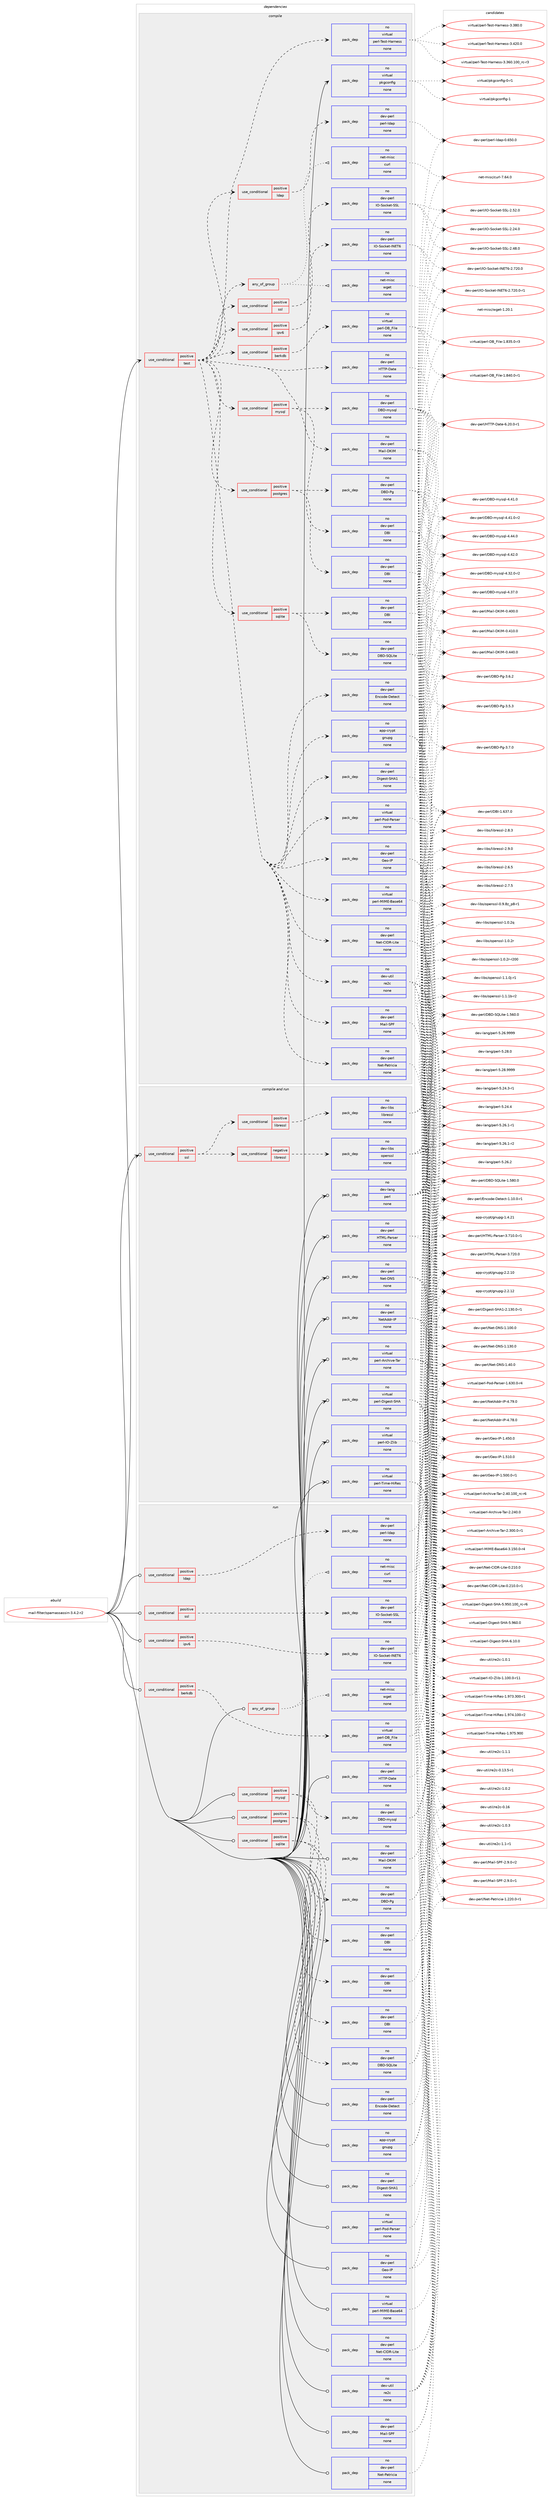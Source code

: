 digraph prolog {

# *************
# Graph options
# *************

newrank=true;
concentrate=true;
compound=true;
graph [rankdir=LR,fontname=Helvetica,fontsize=10,ranksep=1.5];#, ranksep=2.5, nodesep=0.2];
edge  [arrowhead=vee];
node  [fontname=Helvetica,fontsize=10];

# **********
# The ebuild
# **********

subgraph cluster_leftcol {
color=gray;
rank=same;
label=<<i>ebuild</i>>;
id [label="mail-filter/spamassassin-3.4.2-r2", color=red, width=4, href="../mail-filter/spamassassin-3.4.2-r2.svg"];
}

# ****************
# The dependencies
# ****************

subgraph cluster_midcol {
color=gray;
label=<<i>dependencies</i>>;
subgraph cluster_compile {
fillcolor="#eeeeee";
style=filled;
label=<<i>compile</i>>;
subgraph cond431093 {
dependency1596233 [label=<<TABLE BORDER="0" CELLBORDER="1" CELLSPACING="0" CELLPADDING="4"><TR><TD ROWSPAN="3" CELLPADDING="10">use_conditional</TD></TR><TR><TD>positive</TD></TR><TR><TD>test</TD></TR></TABLE>>, shape=none, color=red];
subgraph pack1140019 {
dependency1596234 [label=<<TABLE BORDER="0" CELLBORDER="1" CELLSPACING="0" CELLPADDING="4" WIDTH="220"><TR><TD ROWSPAN="6" CELLPADDING="30">pack_dep</TD></TR><TR><TD WIDTH="110">no</TD></TR><TR><TD>app-crypt</TD></TR><TR><TD>gnupg</TD></TR><TR><TD>none</TD></TR><TR><TD></TD></TR></TABLE>>, shape=none, color=blue];
}
dependency1596233:e -> dependency1596234:w [weight=20,style="dashed",arrowhead="vee"];
subgraph pack1140020 {
dependency1596235 [label=<<TABLE BORDER="0" CELLBORDER="1" CELLSPACING="0" CELLPADDING="4" WIDTH="220"><TR><TD ROWSPAN="6" CELLPADDING="30">pack_dep</TD></TR><TR><TD WIDTH="110">no</TD></TR><TR><TD>dev-perl</TD></TR><TR><TD>Digest-SHA1</TD></TR><TR><TD>none</TD></TR><TR><TD></TD></TR></TABLE>>, shape=none, color=blue];
}
dependency1596233:e -> dependency1596235:w [weight=20,style="dashed",arrowhead="vee"];
subgraph pack1140021 {
dependency1596236 [label=<<TABLE BORDER="0" CELLBORDER="1" CELLSPACING="0" CELLPADDING="4" WIDTH="220"><TR><TD ROWSPAN="6" CELLPADDING="30">pack_dep</TD></TR><TR><TD WIDTH="110">no</TD></TR><TR><TD>dev-perl</TD></TR><TR><TD>Encode-Detect</TD></TR><TR><TD>none</TD></TR><TR><TD></TD></TR></TABLE>>, shape=none, color=blue];
}
dependency1596233:e -> dependency1596236:w [weight=20,style="dashed",arrowhead="vee"];
subgraph pack1140022 {
dependency1596237 [label=<<TABLE BORDER="0" CELLBORDER="1" CELLSPACING="0" CELLPADDING="4" WIDTH="220"><TR><TD ROWSPAN="6" CELLPADDING="30">pack_dep</TD></TR><TR><TD WIDTH="110">no</TD></TR><TR><TD>dev-perl</TD></TR><TR><TD>Geo-IP</TD></TR><TR><TD>none</TD></TR><TR><TD></TD></TR></TABLE>>, shape=none, color=blue];
}
dependency1596233:e -> dependency1596237:w [weight=20,style="dashed",arrowhead="vee"];
subgraph pack1140023 {
dependency1596238 [label=<<TABLE BORDER="0" CELLBORDER="1" CELLSPACING="0" CELLPADDING="4" WIDTH="220"><TR><TD ROWSPAN="6" CELLPADDING="30">pack_dep</TD></TR><TR><TD WIDTH="110">no</TD></TR><TR><TD>dev-perl</TD></TR><TR><TD>HTTP-Date</TD></TR><TR><TD>none</TD></TR><TR><TD></TD></TR></TABLE>>, shape=none, color=blue];
}
dependency1596233:e -> dependency1596238:w [weight=20,style="dashed",arrowhead="vee"];
subgraph pack1140024 {
dependency1596239 [label=<<TABLE BORDER="0" CELLBORDER="1" CELLSPACING="0" CELLPADDING="4" WIDTH="220"><TR><TD ROWSPAN="6" CELLPADDING="30">pack_dep</TD></TR><TR><TD WIDTH="110">no</TD></TR><TR><TD>dev-perl</TD></TR><TR><TD>Mail-DKIM</TD></TR><TR><TD>none</TD></TR><TR><TD></TD></TR></TABLE>>, shape=none, color=blue];
}
dependency1596233:e -> dependency1596239:w [weight=20,style="dashed",arrowhead="vee"];
subgraph pack1140025 {
dependency1596240 [label=<<TABLE BORDER="0" CELLBORDER="1" CELLSPACING="0" CELLPADDING="4" WIDTH="220"><TR><TD ROWSPAN="6" CELLPADDING="30">pack_dep</TD></TR><TR><TD WIDTH="110">no</TD></TR><TR><TD>dev-perl</TD></TR><TR><TD>Mail-SPF</TD></TR><TR><TD>none</TD></TR><TR><TD></TD></TR></TABLE>>, shape=none, color=blue];
}
dependency1596233:e -> dependency1596240:w [weight=20,style="dashed",arrowhead="vee"];
subgraph pack1140026 {
dependency1596241 [label=<<TABLE BORDER="0" CELLBORDER="1" CELLSPACING="0" CELLPADDING="4" WIDTH="220"><TR><TD ROWSPAN="6" CELLPADDING="30">pack_dep</TD></TR><TR><TD WIDTH="110">no</TD></TR><TR><TD>dev-perl</TD></TR><TR><TD>Net-Patricia</TD></TR><TR><TD>none</TD></TR><TR><TD></TD></TR></TABLE>>, shape=none, color=blue];
}
dependency1596233:e -> dependency1596241:w [weight=20,style="dashed",arrowhead="vee"];
subgraph pack1140027 {
dependency1596242 [label=<<TABLE BORDER="0" CELLBORDER="1" CELLSPACING="0" CELLPADDING="4" WIDTH="220"><TR><TD ROWSPAN="6" CELLPADDING="30">pack_dep</TD></TR><TR><TD WIDTH="110">no</TD></TR><TR><TD>dev-perl</TD></TR><TR><TD>Net-CIDR-Lite</TD></TR><TR><TD>none</TD></TR><TR><TD></TD></TR></TABLE>>, shape=none, color=blue];
}
dependency1596233:e -> dependency1596242:w [weight=20,style="dashed",arrowhead="vee"];
subgraph pack1140028 {
dependency1596243 [label=<<TABLE BORDER="0" CELLBORDER="1" CELLSPACING="0" CELLPADDING="4" WIDTH="220"><TR><TD ROWSPAN="6" CELLPADDING="30">pack_dep</TD></TR><TR><TD WIDTH="110">no</TD></TR><TR><TD>dev-util</TD></TR><TR><TD>re2c</TD></TR><TR><TD>none</TD></TR><TR><TD></TD></TR></TABLE>>, shape=none, color=blue];
}
dependency1596233:e -> dependency1596243:w [weight=20,style="dashed",arrowhead="vee"];
subgraph any24477 {
dependency1596244 [label=<<TABLE BORDER="0" CELLBORDER="1" CELLSPACING="0" CELLPADDING="4"><TR><TD CELLPADDING="10">any_of_group</TD></TR></TABLE>>, shape=none, color=red];subgraph pack1140029 {
dependency1596245 [label=<<TABLE BORDER="0" CELLBORDER="1" CELLSPACING="0" CELLPADDING="4" WIDTH="220"><TR><TD ROWSPAN="6" CELLPADDING="30">pack_dep</TD></TR><TR><TD WIDTH="110">no</TD></TR><TR><TD>net-misc</TD></TR><TR><TD>wget</TD></TR><TR><TD>none</TD></TR><TR><TD></TD></TR></TABLE>>, shape=none, color=blue];
}
dependency1596244:e -> dependency1596245:w [weight=20,style="dotted",arrowhead="oinv"];
subgraph pack1140030 {
dependency1596246 [label=<<TABLE BORDER="0" CELLBORDER="1" CELLSPACING="0" CELLPADDING="4" WIDTH="220"><TR><TD ROWSPAN="6" CELLPADDING="30">pack_dep</TD></TR><TR><TD WIDTH="110">no</TD></TR><TR><TD>net-misc</TD></TR><TR><TD>curl</TD></TR><TR><TD>none</TD></TR><TR><TD></TD></TR></TABLE>>, shape=none, color=blue];
}
dependency1596244:e -> dependency1596246:w [weight=20,style="dotted",arrowhead="oinv"];
}
dependency1596233:e -> dependency1596244:w [weight=20,style="dashed",arrowhead="vee"];
subgraph pack1140031 {
dependency1596247 [label=<<TABLE BORDER="0" CELLBORDER="1" CELLSPACING="0" CELLPADDING="4" WIDTH="220"><TR><TD ROWSPAN="6" CELLPADDING="30">pack_dep</TD></TR><TR><TD WIDTH="110">no</TD></TR><TR><TD>virtual</TD></TR><TR><TD>perl-MIME-Base64</TD></TR><TR><TD>none</TD></TR><TR><TD></TD></TR></TABLE>>, shape=none, color=blue];
}
dependency1596233:e -> dependency1596247:w [weight=20,style="dashed",arrowhead="vee"];
subgraph pack1140032 {
dependency1596248 [label=<<TABLE BORDER="0" CELLBORDER="1" CELLSPACING="0" CELLPADDING="4" WIDTH="220"><TR><TD ROWSPAN="6" CELLPADDING="30">pack_dep</TD></TR><TR><TD WIDTH="110">no</TD></TR><TR><TD>virtual</TD></TR><TR><TD>perl-Pod-Parser</TD></TR><TR><TD>none</TD></TR><TR><TD></TD></TR></TABLE>>, shape=none, color=blue];
}
dependency1596233:e -> dependency1596248:w [weight=20,style="dashed",arrowhead="vee"];
subgraph cond431094 {
dependency1596249 [label=<<TABLE BORDER="0" CELLBORDER="1" CELLSPACING="0" CELLPADDING="4"><TR><TD ROWSPAN="3" CELLPADDING="10">use_conditional</TD></TR><TR><TD>positive</TD></TR><TR><TD>berkdb</TD></TR></TABLE>>, shape=none, color=red];
subgraph pack1140033 {
dependency1596250 [label=<<TABLE BORDER="0" CELLBORDER="1" CELLSPACING="0" CELLPADDING="4" WIDTH="220"><TR><TD ROWSPAN="6" CELLPADDING="30">pack_dep</TD></TR><TR><TD WIDTH="110">no</TD></TR><TR><TD>virtual</TD></TR><TR><TD>perl-DB_File</TD></TR><TR><TD>none</TD></TR><TR><TD></TD></TR></TABLE>>, shape=none, color=blue];
}
dependency1596249:e -> dependency1596250:w [weight=20,style="dashed",arrowhead="vee"];
}
dependency1596233:e -> dependency1596249:w [weight=20,style="dashed",arrowhead="vee"];
subgraph cond431095 {
dependency1596251 [label=<<TABLE BORDER="0" CELLBORDER="1" CELLSPACING="0" CELLPADDING="4"><TR><TD ROWSPAN="3" CELLPADDING="10">use_conditional</TD></TR><TR><TD>positive</TD></TR><TR><TD>ipv6</TD></TR></TABLE>>, shape=none, color=red];
subgraph pack1140034 {
dependency1596252 [label=<<TABLE BORDER="0" CELLBORDER="1" CELLSPACING="0" CELLPADDING="4" WIDTH="220"><TR><TD ROWSPAN="6" CELLPADDING="30">pack_dep</TD></TR><TR><TD WIDTH="110">no</TD></TR><TR><TD>dev-perl</TD></TR><TR><TD>IO-Socket-INET6</TD></TR><TR><TD>none</TD></TR><TR><TD></TD></TR></TABLE>>, shape=none, color=blue];
}
dependency1596251:e -> dependency1596252:w [weight=20,style="dashed",arrowhead="vee"];
}
dependency1596233:e -> dependency1596251:w [weight=20,style="dashed",arrowhead="vee"];
subgraph cond431096 {
dependency1596253 [label=<<TABLE BORDER="0" CELLBORDER="1" CELLSPACING="0" CELLPADDING="4"><TR><TD ROWSPAN="3" CELLPADDING="10">use_conditional</TD></TR><TR><TD>positive</TD></TR><TR><TD>ldap</TD></TR></TABLE>>, shape=none, color=red];
subgraph pack1140035 {
dependency1596254 [label=<<TABLE BORDER="0" CELLBORDER="1" CELLSPACING="0" CELLPADDING="4" WIDTH="220"><TR><TD ROWSPAN="6" CELLPADDING="30">pack_dep</TD></TR><TR><TD WIDTH="110">no</TD></TR><TR><TD>dev-perl</TD></TR><TR><TD>perl-ldap</TD></TR><TR><TD>none</TD></TR><TR><TD></TD></TR></TABLE>>, shape=none, color=blue];
}
dependency1596253:e -> dependency1596254:w [weight=20,style="dashed",arrowhead="vee"];
}
dependency1596233:e -> dependency1596253:w [weight=20,style="dashed",arrowhead="vee"];
subgraph cond431097 {
dependency1596255 [label=<<TABLE BORDER="0" CELLBORDER="1" CELLSPACING="0" CELLPADDING="4"><TR><TD ROWSPAN="3" CELLPADDING="10">use_conditional</TD></TR><TR><TD>positive</TD></TR><TR><TD>mysql</TD></TR></TABLE>>, shape=none, color=red];
subgraph pack1140036 {
dependency1596256 [label=<<TABLE BORDER="0" CELLBORDER="1" CELLSPACING="0" CELLPADDING="4" WIDTH="220"><TR><TD ROWSPAN="6" CELLPADDING="30">pack_dep</TD></TR><TR><TD WIDTH="110">no</TD></TR><TR><TD>dev-perl</TD></TR><TR><TD>DBI</TD></TR><TR><TD>none</TD></TR><TR><TD></TD></TR></TABLE>>, shape=none, color=blue];
}
dependency1596255:e -> dependency1596256:w [weight=20,style="dashed",arrowhead="vee"];
subgraph pack1140037 {
dependency1596257 [label=<<TABLE BORDER="0" CELLBORDER="1" CELLSPACING="0" CELLPADDING="4" WIDTH="220"><TR><TD ROWSPAN="6" CELLPADDING="30">pack_dep</TD></TR><TR><TD WIDTH="110">no</TD></TR><TR><TD>dev-perl</TD></TR><TR><TD>DBD-mysql</TD></TR><TR><TD>none</TD></TR><TR><TD></TD></TR></TABLE>>, shape=none, color=blue];
}
dependency1596255:e -> dependency1596257:w [weight=20,style="dashed",arrowhead="vee"];
}
dependency1596233:e -> dependency1596255:w [weight=20,style="dashed",arrowhead="vee"];
subgraph cond431098 {
dependency1596258 [label=<<TABLE BORDER="0" CELLBORDER="1" CELLSPACING="0" CELLPADDING="4"><TR><TD ROWSPAN="3" CELLPADDING="10">use_conditional</TD></TR><TR><TD>positive</TD></TR><TR><TD>postgres</TD></TR></TABLE>>, shape=none, color=red];
subgraph pack1140038 {
dependency1596259 [label=<<TABLE BORDER="0" CELLBORDER="1" CELLSPACING="0" CELLPADDING="4" WIDTH="220"><TR><TD ROWSPAN="6" CELLPADDING="30">pack_dep</TD></TR><TR><TD WIDTH="110">no</TD></TR><TR><TD>dev-perl</TD></TR><TR><TD>DBI</TD></TR><TR><TD>none</TD></TR><TR><TD></TD></TR></TABLE>>, shape=none, color=blue];
}
dependency1596258:e -> dependency1596259:w [weight=20,style="dashed",arrowhead="vee"];
subgraph pack1140039 {
dependency1596260 [label=<<TABLE BORDER="0" CELLBORDER="1" CELLSPACING="0" CELLPADDING="4" WIDTH="220"><TR><TD ROWSPAN="6" CELLPADDING="30">pack_dep</TD></TR><TR><TD WIDTH="110">no</TD></TR><TR><TD>dev-perl</TD></TR><TR><TD>DBD-Pg</TD></TR><TR><TD>none</TD></TR><TR><TD></TD></TR></TABLE>>, shape=none, color=blue];
}
dependency1596258:e -> dependency1596260:w [weight=20,style="dashed",arrowhead="vee"];
}
dependency1596233:e -> dependency1596258:w [weight=20,style="dashed",arrowhead="vee"];
subgraph cond431099 {
dependency1596261 [label=<<TABLE BORDER="0" CELLBORDER="1" CELLSPACING="0" CELLPADDING="4"><TR><TD ROWSPAN="3" CELLPADDING="10">use_conditional</TD></TR><TR><TD>positive</TD></TR><TR><TD>sqlite</TD></TR></TABLE>>, shape=none, color=red];
subgraph pack1140040 {
dependency1596262 [label=<<TABLE BORDER="0" CELLBORDER="1" CELLSPACING="0" CELLPADDING="4" WIDTH="220"><TR><TD ROWSPAN="6" CELLPADDING="30">pack_dep</TD></TR><TR><TD WIDTH="110">no</TD></TR><TR><TD>dev-perl</TD></TR><TR><TD>DBI</TD></TR><TR><TD>none</TD></TR><TR><TD></TD></TR></TABLE>>, shape=none, color=blue];
}
dependency1596261:e -> dependency1596262:w [weight=20,style="dashed",arrowhead="vee"];
subgraph pack1140041 {
dependency1596263 [label=<<TABLE BORDER="0" CELLBORDER="1" CELLSPACING="0" CELLPADDING="4" WIDTH="220"><TR><TD ROWSPAN="6" CELLPADDING="30">pack_dep</TD></TR><TR><TD WIDTH="110">no</TD></TR><TR><TD>dev-perl</TD></TR><TR><TD>DBD-SQLite</TD></TR><TR><TD>none</TD></TR><TR><TD></TD></TR></TABLE>>, shape=none, color=blue];
}
dependency1596261:e -> dependency1596263:w [weight=20,style="dashed",arrowhead="vee"];
}
dependency1596233:e -> dependency1596261:w [weight=20,style="dashed",arrowhead="vee"];
subgraph cond431100 {
dependency1596264 [label=<<TABLE BORDER="0" CELLBORDER="1" CELLSPACING="0" CELLPADDING="4"><TR><TD ROWSPAN="3" CELLPADDING="10">use_conditional</TD></TR><TR><TD>positive</TD></TR><TR><TD>ssl</TD></TR></TABLE>>, shape=none, color=red];
subgraph pack1140042 {
dependency1596265 [label=<<TABLE BORDER="0" CELLBORDER="1" CELLSPACING="0" CELLPADDING="4" WIDTH="220"><TR><TD ROWSPAN="6" CELLPADDING="30">pack_dep</TD></TR><TR><TD WIDTH="110">no</TD></TR><TR><TD>dev-perl</TD></TR><TR><TD>IO-Socket-SSL</TD></TR><TR><TD>none</TD></TR><TR><TD></TD></TR></TABLE>>, shape=none, color=blue];
}
dependency1596264:e -> dependency1596265:w [weight=20,style="dashed",arrowhead="vee"];
}
dependency1596233:e -> dependency1596264:w [weight=20,style="dashed",arrowhead="vee"];
subgraph pack1140043 {
dependency1596266 [label=<<TABLE BORDER="0" CELLBORDER="1" CELLSPACING="0" CELLPADDING="4" WIDTH="220"><TR><TD ROWSPAN="6" CELLPADDING="30">pack_dep</TD></TR><TR><TD WIDTH="110">no</TD></TR><TR><TD>virtual</TD></TR><TR><TD>perl-Test-Harness</TD></TR><TR><TD>none</TD></TR><TR><TD></TD></TR></TABLE>>, shape=none, color=blue];
}
dependency1596233:e -> dependency1596266:w [weight=20,style="dashed",arrowhead="vee"];
}
id:e -> dependency1596233:w [weight=20,style="solid",arrowhead="vee"];
subgraph pack1140044 {
dependency1596267 [label=<<TABLE BORDER="0" CELLBORDER="1" CELLSPACING="0" CELLPADDING="4" WIDTH="220"><TR><TD ROWSPAN="6" CELLPADDING="30">pack_dep</TD></TR><TR><TD WIDTH="110">no</TD></TR><TR><TD>virtual</TD></TR><TR><TD>pkgconfig</TD></TR><TR><TD>none</TD></TR><TR><TD></TD></TR></TABLE>>, shape=none, color=blue];
}
id:e -> dependency1596267:w [weight=20,style="solid",arrowhead="vee"];
}
subgraph cluster_compileandrun {
fillcolor="#eeeeee";
style=filled;
label=<<i>compile and run</i>>;
subgraph cond431101 {
dependency1596268 [label=<<TABLE BORDER="0" CELLBORDER="1" CELLSPACING="0" CELLPADDING="4"><TR><TD ROWSPAN="3" CELLPADDING="10">use_conditional</TD></TR><TR><TD>positive</TD></TR><TR><TD>ssl</TD></TR></TABLE>>, shape=none, color=red];
subgraph cond431102 {
dependency1596269 [label=<<TABLE BORDER="0" CELLBORDER="1" CELLSPACING="0" CELLPADDING="4"><TR><TD ROWSPAN="3" CELLPADDING="10">use_conditional</TD></TR><TR><TD>negative</TD></TR><TR><TD>libressl</TD></TR></TABLE>>, shape=none, color=red];
subgraph pack1140045 {
dependency1596270 [label=<<TABLE BORDER="0" CELLBORDER="1" CELLSPACING="0" CELLPADDING="4" WIDTH="220"><TR><TD ROWSPAN="6" CELLPADDING="30">pack_dep</TD></TR><TR><TD WIDTH="110">no</TD></TR><TR><TD>dev-libs</TD></TR><TR><TD>openssl</TD></TR><TR><TD>none</TD></TR><TR><TD></TD></TR></TABLE>>, shape=none, color=blue];
}
dependency1596269:e -> dependency1596270:w [weight=20,style="dashed",arrowhead="vee"];
}
dependency1596268:e -> dependency1596269:w [weight=20,style="dashed",arrowhead="vee"];
subgraph cond431103 {
dependency1596271 [label=<<TABLE BORDER="0" CELLBORDER="1" CELLSPACING="0" CELLPADDING="4"><TR><TD ROWSPAN="3" CELLPADDING="10">use_conditional</TD></TR><TR><TD>positive</TD></TR><TR><TD>libressl</TD></TR></TABLE>>, shape=none, color=red];
subgraph pack1140046 {
dependency1596272 [label=<<TABLE BORDER="0" CELLBORDER="1" CELLSPACING="0" CELLPADDING="4" WIDTH="220"><TR><TD ROWSPAN="6" CELLPADDING="30">pack_dep</TD></TR><TR><TD WIDTH="110">no</TD></TR><TR><TD>dev-libs</TD></TR><TR><TD>libressl</TD></TR><TR><TD>none</TD></TR><TR><TD></TD></TR></TABLE>>, shape=none, color=blue];
}
dependency1596271:e -> dependency1596272:w [weight=20,style="dashed",arrowhead="vee"];
}
dependency1596268:e -> dependency1596271:w [weight=20,style="dashed",arrowhead="vee"];
}
id:e -> dependency1596268:w [weight=20,style="solid",arrowhead="odotvee"];
subgraph pack1140047 {
dependency1596273 [label=<<TABLE BORDER="0" CELLBORDER="1" CELLSPACING="0" CELLPADDING="4" WIDTH="220"><TR><TD ROWSPAN="6" CELLPADDING="30">pack_dep</TD></TR><TR><TD WIDTH="110">no</TD></TR><TR><TD>dev-lang</TD></TR><TR><TD>perl</TD></TR><TR><TD>none</TD></TR><TR><TD></TD></TR></TABLE>>, shape=none, color=blue];
}
id:e -> dependency1596273:w [weight=20,style="solid",arrowhead="odotvee"];
subgraph pack1140048 {
dependency1596274 [label=<<TABLE BORDER="0" CELLBORDER="1" CELLSPACING="0" CELLPADDING="4" WIDTH="220"><TR><TD ROWSPAN="6" CELLPADDING="30">pack_dep</TD></TR><TR><TD WIDTH="110">no</TD></TR><TR><TD>dev-perl</TD></TR><TR><TD>HTML-Parser</TD></TR><TR><TD>none</TD></TR><TR><TD></TD></TR></TABLE>>, shape=none, color=blue];
}
id:e -> dependency1596274:w [weight=20,style="solid",arrowhead="odotvee"];
subgraph pack1140049 {
dependency1596275 [label=<<TABLE BORDER="0" CELLBORDER="1" CELLSPACING="0" CELLPADDING="4" WIDTH="220"><TR><TD ROWSPAN="6" CELLPADDING="30">pack_dep</TD></TR><TR><TD WIDTH="110">no</TD></TR><TR><TD>dev-perl</TD></TR><TR><TD>Net-DNS</TD></TR><TR><TD>none</TD></TR><TR><TD></TD></TR></TABLE>>, shape=none, color=blue];
}
id:e -> dependency1596275:w [weight=20,style="solid",arrowhead="odotvee"];
subgraph pack1140050 {
dependency1596276 [label=<<TABLE BORDER="0" CELLBORDER="1" CELLSPACING="0" CELLPADDING="4" WIDTH="220"><TR><TD ROWSPAN="6" CELLPADDING="30">pack_dep</TD></TR><TR><TD WIDTH="110">no</TD></TR><TR><TD>dev-perl</TD></TR><TR><TD>NetAddr-IP</TD></TR><TR><TD>none</TD></TR><TR><TD></TD></TR></TABLE>>, shape=none, color=blue];
}
id:e -> dependency1596276:w [weight=20,style="solid",arrowhead="odotvee"];
subgraph pack1140051 {
dependency1596277 [label=<<TABLE BORDER="0" CELLBORDER="1" CELLSPACING="0" CELLPADDING="4" WIDTH="220"><TR><TD ROWSPAN="6" CELLPADDING="30">pack_dep</TD></TR><TR><TD WIDTH="110">no</TD></TR><TR><TD>virtual</TD></TR><TR><TD>perl-Archive-Tar</TD></TR><TR><TD>none</TD></TR><TR><TD></TD></TR></TABLE>>, shape=none, color=blue];
}
id:e -> dependency1596277:w [weight=20,style="solid",arrowhead="odotvee"];
subgraph pack1140052 {
dependency1596278 [label=<<TABLE BORDER="0" CELLBORDER="1" CELLSPACING="0" CELLPADDING="4" WIDTH="220"><TR><TD ROWSPAN="6" CELLPADDING="30">pack_dep</TD></TR><TR><TD WIDTH="110">no</TD></TR><TR><TD>virtual</TD></TR><TR><TD>perl-Digest-SHA</TD></TR><TR><TD>none</TD></TR><TR><TD></TD></TR></TABLE>>, shape=none, color=blue];
}
id:e -> dependency1596278:w [weight=20,style="solid",arrowhead="odotvee"];
subgraph pack1140053 {
dependency1596279 [label=<<TABLE BORDER="0" CELLBORDER="1" CELLSPACING="0" CELLPADDING="4" WIDTH="220"><TR><TD ROWSPAN="6" CELLPADDING="30">pack_dep</TD></TR><TR><TD WIDTH="110">no</TD></TR><TR><TD>virtual</TD></TR><TR><TD>perl-IO-Zlib</TD></TR><TR><TD>none</TD></TR><TR><TD></TD></TR></TABLE>>, shape=none, color=blue];
}
id:e -> dependency1596279:w [weight=20,style="solid",arrowhead="odotvee"];
subgraph pack1140054 {
dependency1596280 [label=<<TABLE BORDER="0" CELLBORDER="1" CELLSPACING="0" CELLPADDING="4" WIDTH="220"><TR><TD ROWSPAN="6" CELLPADDING="30">pack_dep</TD></TR><TR><TD WIDTH="110">no</TD></TR><TR><TD>virtual</TD></TR><TR><TD>perl-Time-HiRes</TD></TR><TR><TD>none</TD></TR><TR><TD></TD></TR></TABLE>>, shape=none, color=blue];
}
id:e -> dependency1596280:w [weight=20,style="solid",arrowhead="odotvee"];
}
subgraph cluster_run {
fillcolor="#eeeeee";
style=filled;
label=<<i>run</i>>;
subgraph any24478 {
dependency1596281 [label=<<TABLE BORDER="0" CELLBORDER="1" CELLSPACING="0" CELLPADDING="4"><TR><TD CELLPADDING="10">any_of_group</TD></TR></TABLE>>, shape=none, color=red];subgraph pack1140055 {
dependency1596282 [label=<<TABLE BORDER="0" CELLBORDER="1" CELLSPACING="0" CELLPADDING="4" WIDTH="220"><TR><TD ROWSPAN="6" CELLPADDING="30">pack_dep</TD></TR><TR><TD WIDTH="110">no</TD></TR><TR><TD>net-misc</TD></TR><TR><TD>wget</TD></TR><TR><TD>none</TD></TR><TR><TD></TD></TR></TABLE>>, shape=none, color=blue];
}
dependency1596281:e -> dependency1596282:w [weight=20,style="dotted",arrowhead="oinv"];
subgraph pack1140056 {
dependency1596283 [label=<<TABLE BORDER="0" CELLBORDER="1" CELLSPACING="0" CELLPADDING="4" WIDTH="220"><TR><TD ROWSPAN="6" CELLPADDING="30">pack_dep</TD></TR><TR><TD WIDTH="110">no</TD></TR><TR><TD>net-misc</TD></TR><TR><TD>curl</TD></TR><TR><TD>none</TD></TR><TR><TD></TD></TR></TABLE>>, shape=none, color=blue];
}
dependency1596281:e -> dependency1596283:w [weight=20,style="dotted",arrowhead="oinv"];
}
id:e -> dependency1596281:w [weight=20,style="solid",arrowhead="odot"];
subgraph cond431104 {
dependency1596284 [label=<<TABLE BORDER="0" CELLBORDER="1" CELLSPACING="0" CELLPADDING="4"><TR><TD ROWSPAN="3" CELLPADDING="10">use_conditional</TD></TR><TR><TD>positive</TD></TR><TR><TD>berkdb</TD></TR></TABLE>>, shape=none, color=red];
subgraph pack1140057 {
dependency1596285 [label=<<TABLE BORDER="0" CELLBORDER="1" CELLSPACING="0" CELLPADDING="4" WIDTH="220"><TR><TD ROWSPAN="6" CELLPADDING="30">pack_dep</TD></TR><TR><TD WIDTH="110">no</TD></TR><TR><TD>virtual</TD></TR><TR><TD>perl-DB_File</TD></TR><TR><TD>none</TD></TR><TR><TD></TD></TR></TABLE>>, shape=none, color=blue];
}
dependency1596284:e -> dependency1596285:w [weight=20,style="dashed",arrowhead="vee"];
}
id:e -> dependency1596284:w [weight=20,style="solid",arrowhead="odot"];
subgraph cond431105 {
dependency1596286 [label=<<TABLE BORDER="0" CELLBORDER="1" CELLSPACING="0" CELLPADDING="4"><TR><TD ROWSPAN="3" CELLPADDING="10">use_conditional</TD></TR><TR><TD>positive</TD></TR><TR><TD>ipv6</TD></TR></TABLE>>, shape=none, color=red];
subgraph pack1140058 {
dependency1596287 [label=<<TABLE BORDER="0" CELLBORDER="1" CELLSPACING="0" CELLPADDING="4" WIDTH="220"><TR><TD ROWSPAN="6" CELLPADDING="30">pack_dep</TD></TR><TR><TD WIDTH="110">no</TD></TR><TR><TD>dev-perl</TD></TR><TR><TD>IO-Socket-INET6</TD></TR><TR><TD>none</TD></TR><TR><TD></TD></TR></TABLE>>, shape=none, color=blue];
}
dependency1596286:e -> dependency1596287:w [weight=20,style="dashed",arrowhead="vee"];
}
id:e -> dependency1596286:w [weight=20,style="solid",arrowhead="odot"];
subgraph cond431106 {
dependency1596288 [label=<<TABLE BORDER="0" CELLBORDER="1" CELLSPACING="0" CELLPADDING="4"><TR><TD ROWSPAN="3" CELLPADDING="10">use_conditional</TD></TR><TR><TD>positive</TD></TR><TR><TD>ldap</TD></TR></TABLE>>, shape=none, color=red];
subgraph pack1140059 {
dependency1596289 [label=<<TABLE BORDER="0" CELLBORDER="1" CELLSPACING="0" CELLPADDING="4" WIDTH="220"><TR><TD ROWSPAN="6" CELLPADDING="30">pack_dep</TD></TR><TR><TD WIDTH="110">no</TD></TR><TR><TD>dev-perl</TD></TR><TR><TD>perl-ldap</TD></TR><TR><TD>none</TD></TR><TR><TD></TD></TR></TABLE>>, shape=none, color=blue];
}
dependency1596288:e -> dependency1596289:w [weight=20,style="dashed",arrowhead="vee"];
}
id:e -> dependency1596288:w [weight=20,style="solid",arrowhead="odot"];
subgraph cond431107 {
dependency1596290 [label=<<TABLE BORDER="0" CELLBORDER="1" CELLSPACING="0" CELLPADDING="4"><TR><TD ROWSPAN="3" CELLPADDING="10">use_conditional</TD></TR><TR><TD>positive</TD></TR><TR><TD>mysql</TD></TR></TABLE>>, shape=none, color=red];
subgraph pack1140060 {
dependency1596291 [label=<<TABLE BORDER="0" CELLBORDER="1" CELLSPACING="0" CELLPADDING="4" WIDTH="220"><TR><TD ROWSPAN="6" CELLPADDING="30">pack_dep</TD></TR><TR><TD WIDTH="110">no</TD></TR><TR><TD>dev-perl</TD></TR><TR><TD>DBI</TD></TR><TR><TD>none</TD></TR><TR><TD></TD></TR></TABLE>>, shape=none, color=blue];
}
dependency1596290:e -> dependency1596291:w [weight=20,style="dashed",arrowhead="vee"];
subgraph pack1140061 {
dependency1596292 [label=<<TABLE BORDER="0" CELLBORDER="1" CELLSPACING="0" CELLPADDING="4" WIDTH="220"><TR><TD ROWSPAN="6" CELLPADDING="30">pack_dep</TD></TR><TR><TD WIDTH="110">no</TD></TR><TR><TD>dev-perl</TD></TR><TR><TD>DBD-mysql</TD></TR><TR><TD>none</TD></TR><TR><TD></TD></TR></TABLE>>, shape=none, color=blue];
}
dependency1596290:e -> dependency1596292:w [weight=20,style="dashed",arrowhead="vee"];
}
id:e -> dependency1596290:w [weight=20,style="solid",arrowhead="odot"];
subgraph cond431108 {
dependency1596293 [label=<<TABLE BORDER="0" CELLBORDER="1" CELLSPACING="0" CELLPADDING="4"><TR><TD ROWSPAN="3" CELLPADDING="10">use_conditional</TD></TR><TR><TD>positive</TD></TR><TR><TD>postgres</TD></TR></TABLE>>, shape=none, color=red];
subgraph pack1140062 {
dependency1596294 [label=<<TABLE BORDER="0" CELLBORDER="1" CELLSPACING="0" CELLPADDING="4" WIDTH="220"><TR><TD ROWSPAN="6" CELLPADDING="30">pack_dep</TD></TR><TR><TD WIDTH="110">no</TD></TR><TR><TD>dev-perl</TD></TR><TR><TD>DBI</TD></TR><TR><TD>none</TD></TR><TR><TD></TD></TR></TABLE>>, shape=none, color=blue];
}
dependency1596293:e -> dependency1596294:w [weight=20,style="dashed",arrowhead="vee"];
subgraph pack1140063 {
dependency1596295 [label=<<TABLE BORDER="0" CELLBORDER="1" CELLSPACING="0" CELLPADDING="4" WIDTH="220"><TR><TD ROWSPAN="6" CELLPADDING="30">pack_dep</TD></TR><TR><TD WIDTH="110">no</TD></TR><TR><TD>dev-perl</TD></TR><TR><TD>DBD-Pg</TD></TR><TR><TD>none</TD></TR><TR><TD></TD></TR></TABLE>>, shape=none, color=blue];
}
dependency1596293:e -> dependency1596295:w [weight=20,style="dashed",arrowhead="vee"];
}
id:e -> dependency1596293:w [weight=20,style="solid",arrowhead="odot"];
subgraph cond431109 {
dependency1596296 [label=<<TABLE BORDER="0" CELLBORDER="1" CELLSPACING="0" CELLPADDING="4"><TR><TD ROWSPAN="3" CELLPADDING="10">use_conditional</TD></TR><TR><TD>positive</TD></TR><TR><TD>sqlite</TD></TR></TABLE>>, shape=none, color=red];
subgraph pack1140064 {
dependency1596297 [label=<<TABLE BORDER="0" CELLBORDER="1" CELLSPACING="0" CELLPADDING="4" WIDTH="220"><TR><TD ROWSPAN="6" CELLPADDING="30">pack_dep</TD></TR><TR><TD WIDTH="110">no</TD></TR><TR><TD>dev-perl</TD></TR><TR><TD>DBI</TD></TR><TR><TD>none</TD></TR><TR><TD></TD></TR></TABLE>>, shape=none, color=blue];
}
dependency1596296:e -> dependency1596297:w [weight=20,style="dashed",arrowhead="vee"];
subgraph pack1140065 {
dependency1596298 [label=<<TABLE BORDER="0" CELLBORDER="1" CELLSPACING="0" CELLPADDING="4" WIDTH="220"><TR><TD ROWSPAN="6" CELLPADDING="30">pack_dep</TD></TR><TR><TD WIDTH="110">no</TD></TR><TR><TD>dev-perl</TD></TR><TR><TD>DBD-SQLite</TD></TR><TR><TD>none</TD></TR><TR><TD></TD></TR></TABLE>>, shape=none, color=blue];
}
dependency1596296:e -> dependency1596298:w [weight=20,style="dashed",arrowhead="vee"];
}
id:e -> dependency1596296:w [weight=20,style="solid",arrowhead="odot"];
subgraph cond431110 {
dependency1596299 [label=<<TABLE BORDER="0" CELLBORDER="1" CELLSPACING="0" CELLPADDING="4"><TR><TD ROWSPAN="3" CELLPADDING="10">use_conditional</TD></TR><TR><TD>positive</TD></TR><TR><TD>ssl</TD></TR></TABLE>>, shape=none, color=red];
subgraph pack1140066 {
dependency1596300 [label=<<TABLE BORDER="0" CELLBORDER="1" CELLSPACING="0" CELLPADDING="4" WIDTH="220"><TR><TD ROWSPAN="6" CELLPADDING="30">pack_dep</TD></TR><TR><TD WIDTH="110">no</TD></TR><TR><TD>dev-perl</TD></TR><TR><TD>IO-Socket-SSL</TD></TR><TR><TD>none</TD></TR><TR><TD></TD></TR></TABLE>>, shape=none, color=blue];
}
dependency1596299:e -> dependency1596300:w [weight=20,style="dashed",arrowhead="vee"];
}
id:e -> dependency1596299:w [weight=20,style="solid",arrowhead="odot"];
subgraph pack1140067 {
dependency1596301 [label=<<TABLE BORDER="0" CELLBORDER="1" CELLSPACING="0" CELLPADDING="4" WIDTH="220"><TR><TD ROWSPAN="6" CELLPADDING="30">pack_dep</TD></TR><TR><TD WIDTH="110">no</TD></TR><TR><TD>app-crypt</TD></TR><TR><TD>gnupg</TD></TR><TR><TD>none</TD></TR><TR><TD></TD></TR></TABLE>>, shape=none, color=blue];
}
id:e -> dependency1596301:w [weight=20,style="solid",arrowhead="odot"];
subgraph pack1140068 {
dependency1596302 [label=<<TABLE BORDER="0" CELLBORDER="1" CELLSPACING="0" CELLPADDING="4" WIDTH="220"><TR><TD ROWSPAN="6" CELLPADDING="30">pack_dep</TD></TR><TR><TD WIDTH="110">no</TD></TR><TR><TD>dev-perl</TD></TR><TR><TD>Digest-SHA1</TD></TR><TR><TD>none</TD></TR><TR><TD></TD></TR></TABLE>>, shape=none, color=blue];
}
id:e -> dependency1596302:w [weight=20,style="solid",arrowhead="odot"];
subgraph pack1140069 {
dependency1596303 [label=<<TABLE BORDER="0" CELLBORDER="1" CELLSPACING="0" CELLPADDING="4" WIDTH="220"><TR><TD ROWSPAN="6" CELLPADDING="30">pack_dep</TD></TR><TR><TD WIDTH="110">no</TD></TR><TR><TD>dev-perl</TD></TR><TR><TD>Encode-Detect</TD></TR><TR><TD>none</TD></TR><TR><TD></TD></TR></TABLE>>, shape=none, color=blue];
}
id:e -> dependency1596303:w [weight=20,style="solid",arrowhead="odot"];
subgraph pack1140070 {
dependency1596304 [label=<<TABLE BORDER="0" CELLBORDER="1" CELLSPACING="0" CELLPADDING="4" WIDTH="220"><TR><TD ROWSPAN="6" CELLPADDING="30">pack_dep</TD></TR><TR><TD WIDTH="110">no</TD></TR><TR><TD>dev-perl</TD></TR><TR><TD>Geo-IP</TD></TR><TR><TD>none</TD></TR><TR><TD></TD></TR></TABLE>>, shape=none, color=blue];
}
id:e -> dependency1596304:w [weight=20,style="solid",arrowhead="odot"];
subgraph pack1140071 {
dependency1596305 [label=<<TABLE BORDER="0" CELLBORDER="1" CELLSPACING="0" CELLPADDING="4" WIDTH="220"><TR><TD ROWSPAN="6" CELLPADDING="30">pack_dep</TD></TR><TR><TD WIDTH="110">no</TD></TR><TR><TD>dev-perl</TD></TR><TR><TD>HTTP-Date</TD></TR><TR><TD>none</TD></TR><TR><TD></TD></TR></TABLE>>, shape=none, color=blue];
}
id:e -> dependency1596305:w [weight=20,style="solid",arrowhead="odot"];
subgraph pack1140072 {
dependency1596306 [label=<<TABLE BORDER="0" CELLBORDER="1" CELLSPACING="0" CELLPADDING="4" WIDTH="220"><TR><TD ROWSPAN="6" CELLPADDING="30">pack_dep</TD></TR><TR><TD WIDTH="110">no</TD></TR><TR><TD>dev-perl</TD></TR><TR><TD>Mail-DKIM</TD></TR><TR><TD>none</TD></TR><TR><TD></TD></TR></TABLE>>, shape=none, color=blue];
}
id:e -> dependency1596306:w [weight=20,style="solid",arrowhead="odot"];
subgraph pack1140073 {
dependency1596307 [label=<<TABLE BORDER="0" CELLBORDER="1" CELLSPACING="0" CELLPADDING="4" WIDTH="220"><TR><TD ROWSPAN="6" CELLPADDING="30">pack_dep</TD></TR><TR><TD WIDTH="110">no</TD></TR><TR><TD>dev-perl</TD></TR><TR><TD>Mail-SPF</TD></TR><TR><TD>none</TD></TR><TR><TD></TD></TR></TABLE>>, shape=none, color=blue];
}
id:e -> dependency1596307:w [weight=20,style="solid",arrowhead="odot"];
subgraph pack1140074 {
dependency1596308 [label=<<TABLE BORDER="0" CELLBORDER="1" CELLSPACING="0" CELLPADDING="4" WIDTH="220"><TR><TD ROWSPAN="6" CELLPADDING="30">pack_dep</TD></TR><TR><TD WIDTH="110">no</TD></TR><TR><TD>dev-perl</TD></TR><TR><TD>Net-CIDR-Lite</TD></TR><TR><TD>none</TD></TR><TR><TD></TD></TR></TABLE>>, shape=none, color=blue];
}
id:e -> dependency1596308:w [weight=20,style="solid",arrowhead="odot"];
subgraph pack1140075 {
dependency1596309 [label=<<TABLE BORDER="0" CELLBORDER="1" CELLSPACING="0" CELLPADDING="4" WIDTH="220"><TR><TD ROWSPAN="6" CELLPADDING="30">pack_dep</TD></TR><TR><TD WIDTH="110">no</TD></TR><TR><TD>dev-perl</TD></TR><TR><TD>Net-Patricia</TD></TR><TR><TD>none</TD></TR><TR><TD></TD></TR></TABLE>>, shape=none, color=blue];
}
id:e -> dependency1596309:w [weight=20,style="solid",arrowhead="odot"];
subgraph pack1140076 {
dependency1596310 [label=<<TABLE BORDER="0" CELLBORDER="1" CELLSPACING="0" CELLPADDING="4" WIDTH="220"><TR><TD ROWSPAN="6" CELLPADDING="30">pack_dep</TD></TR><TR><TD WIDTH="110">no</TD></TR><TR><TD>dev-util</TD></TR><TR><TD>re2c</TD></TR><TR><TD>none</TD></TR><TR><TD></TD></TR></TABLE>>, shape=none, color=blue];
}
id:e -> dependency1596310:w [weight=20,style="solid",arrowhead="odot"];
subgraph pack1140077 {
dependency1596311 [label=<<TABLE BORDER="0" CELLBORDER="1" CELLSPACING="0" CELLPADDING="4" WIDTH="220"><TR><TD ROWSPAN="6" CELLPADDING="30">pack_dep</TD></TR><TR><TD WIDTH="110">no</TD></TR><TR><TD>virtual</TD></TR><TR><TD>perl-MIME-Base64</TD></TR><TR><TD>none</TD></TR><TR><TD></TD></TR></TABLE>>, shape=none, color=blue];
}
id:e -> dependency1596311:w [weight=20,style="solid",arrowhead="odot"];
subgraph pack1140078 {
dependency1596312 [label=<<TABLE BORDER="0" CELLBORDER="1" CELLSPACING="0" CELLPADDING="4" WIDTH="220"><TR><TD ROWSPAN="6" CELLPADDING="30">pack_dep</TD></TR><TR><TD WIDTH="110">no</TD></TR><TR><TD>virtual</TD></TR><TR><TD>perl-Pod-Parser</TD></TR><TR><TD>none</TD></TR><TR><TD></TD></TR></TABLE>>, shape=none, color=blue];
}
id:e -> dependency1596312:w [weight=20,style="solid",arrowhead="odot"];
}
}

# **************
# The candidates
# **************

subgraph cluster_choices {
rank=same;
color=gray;
label=<<i>candidates</i>>;

subgraph choice1140019 {
color=black;
nodesep=1;
choice9711211245991141211121164710311011711210345494652465049 [label="app-crypt/gnupg-1.4.21", color=red, width=4,href="../app-crypt/gnupg-1.4.21.svg"];
choice9711211245991141211121164710311011711210345504650464948 [label="app-crypt/gnupg-2.2.10", color=red, width=4,href="../app-crypt/gnupg-2.2.10.svg"];
choice9711211245991141211121164710311011711210345504650464950 [label="app-crypt/gnupg-2.2.12", color=red, width=4,href="../app-crypt/gnupg-2.2.12.svg"];
dependency1596234:e -> choice9711211245991141211121164710311011711210345494652465049:w [style=dotted,weight="100"];
dependency1596234:e -> choice9711211245991141211121164710311011711210345504650464948:w [style=dotted,weight="100"];
dependency1596234:e -> choice9711211245991141211121164710311011711210345504650464950:w [style=dotted,weight="100"];
}
subgraph choice1140020 {
color=black;
nodesep=1;
choice100101118451121011141084768105103101115116458372654945504649514846484511449 [label="dev-perl/Digest-SHA1-2.130.0-r1", color=red, width=4,href="../dev-perl/Digest-SHA1-2.130.0-r1.svg"];
dependency1596235:e -> choice100101118451121011141084768105103101115116458372654945504649514846484511449:w [style=dotted,weight="100"];
}
subgraph choice1140021 {
color=black;
nodesep=1;
choice10010111845112101114108476911099111100101456810111610199116454946494846484511449 [label="dev-perl/Encode-Detect-1.10.0-r1", color=red, width=4,href="../dev-perl/Encode-Detect-1.10.0-r1.svg"];
dependency1596236:e -> choice10010111845112101114108476911099111100101456810111610199116454946494846484511449:w [style=dotted,weight="100"];
}
subgraph choice1140022 {
color=black;
nodesep=1;
choice1001011184511210111410847711011114573804549465253484648 [label="dev-perl/Geo-IP-1.450.0", color=red, width=4,href="../dev-perl/Geo-IP-1.450.0.svg"];
choice10010111845112101114108477110111145738045494653484846484511449 [label="dev-perl/Geo-IP-1.500.0-r1", color=red, width=4,href="../dev-perl/Geo-IP-1.500.0-r1.svg"];
choice1001011184511210111410847711011114573804549465349484648 [label="dev-perl/Geo-IP-1.510.0", color=red, width=4,href="../dev-perl/Geo-IP-1.510.0.svg"];
dependency1596237:e -> choice1001011184511210111410847711011114573804549465253484648:w [style=dotted,weight="100"];
dependency1596237:e -> choice10010111845112101114108477110111145738045494653484846484511449:w [style=dotted,weight="100"];
dependency1596237:e -> choice1001011184511210111410847711011114573804549465349484648:w [style=dotted,weight="100"];
}
subgraph choice1140023 {
color=black;
nodesep=1;
choice100101118451121011141084772848480456897116101455446504846484511449 [label="dev-perl/HTTP-Date-6.20.0-r1", color=red, width=4,href="../dev-perl/HTTP-Date-6.20.0-r1.svg"];
dependency1596238:e -> choice100101118451121011141084772848480456897116101455446504846484511449:w [style=dotted,weight="100"];
}
subgraph choice1140024 {
color=black;
nodesep=1;
choice1001011184511210111410847779710510845687573774548465248484648 [label="dev-perl/Mail-DKIM-0.400.0", color=red, width=4,href="../dev-perl/Mail-DKIM-0.400.0.svg"];
choice1001011184511210111410847779710510845687573774548465249484648 [label="dev-perl/Mail-DKIM-0.410.0", color=red, width=4,href="../dev-perl/Mail-DKIM-0.410.0.svg"];
choice1001011184511210111410847779710510845687573774548465252484648 [label="dev-perl/Mail-DKIM-0.440.0", color=red, width=4,href="../dev-perl/Mail-DKIM-0.440.0.svg"];
dependency1596239:e -> choice1001011184511210111410847779710510845687573774548465248484648:w [style=dotted,weight="100"];
dependency1596239:e -> choice1001011184511210111410847779710510845687573774548465249484648:w [style=dotted,weight="100"];
dependency1596239:e -> choice1001011184511210111410847779710510845687573774548465252484648:w [style=dotted,weight="100"];
}
subgraph choice1140025 {
color=black;
nodesep=1;
choice10010111845112101114108477797105108458380704550465746484511449 [label="dev-perl/Mail-SPF-2.9.0-r1", color=red, width=4,href="../dev-perl/Mail-SPF-2.9.0-r1.svg"];
choice10010111845112101114108477797105108458380704550465746484511450 [label="dev-perl/Mail-SPF-2.9.0-r2", color=red, width=4,href="../dev-perl/Mail-SPF-2.9.0-r2.svg"];
dependency1596240:e -> choice10010111845112101114108477797105108458380704550465746484511449:w [style=dotted,weight="100"];
dependency1596240:e -> choice10010111845112101114108477797105108458380704550465746484511450:w [style=dotted,weight="100"];
}
subgraph choice1140026 {
color=black;
nodesep=1;
choice100101118451121011141084778101116458097116114105991059745494650504846484511449 [label="dev-perl/Net-Patricia-1.220.0-r1", color=red, width=4,href="../dev-perl/Net-Patricia-1.220.0-r1.svg"];
dependency1596241:e -> choice100101118451121011141084778101116458097116114105991059745494650504846484511449:w [style=dotted,weight="100"];
}
subgraph choice1140027 {
color=black;
nodesep=1;
choice100101118451121011141084778101116456773688245761051161014548465049484648 [label="dev-perl/Net-CIDR-Lite-0.210.0", color=red, width=4,href="../dev-perl/Net-CIDR-Lite-0.210.0.svg"];
choice1001011184511210111410847781011164567736882457610511610145484650494846484511449 [label="dev-perl/Net-CIDR-Lite-0.210.0-r1", color=red, width=4,href="../dev-perl/Net-CIDR-Lite-0.210.0-r1.svg"];
dependency1596242:e -> choice100101118451121011141084778101116456773688245761051161014548465049484648:w [style=dotted,weight="100"];
dependency1596242:e -> choice1001011184511210111410847781011164567736882457610511610145484650494846484511449:w [style=dotted,weight="100"];
}
subgraph choice1140028 {
color=black;
nodesep=1;
choice10010111845117116105108471141015099454846495146534511449 [label="dev-util/re2c-0.13.5-r1", color=red, width=4,href="../dev-util/re2c-0.13.5-r1.svg"];
choice100101118451171161051084711410150994548464954 [label="dev-util/re2c-0.16", color=red, width=4,href="../dev-util/re2c-0.16.svg"];
choice10010111845117116105108471141015099454946484649 [label="dev-util/re2c-1.0.1", color=red, width=4,href="../dev-util/re2c-1.0.1.svg"];
choice10010111845117116105108471141015099454946484650 [label="dev-util/re2c-1.0.2", color=red, width=4,href="../dev-util/re2c-1.0.2.svg"];
choice10010111845117116105108471141015099454946484651 [label="dev-util/re2c-1.0.3", color=red, width=4,href="../dev-util/re2c-1.0.3.svg"];
choice10010111845117116105108471141015099454946494511449 [label="dev-util/re2c-1.1-r1", color=red, width=4,href="../dev-util/re2c-1.1-r1.svg"];
choice10010111845117116105108471141015099454946494649 [label="dev-util/re2c-1.1.1", color=red, width=4,href="../dev-util/re2c-1.1.1.svg"];
dependency1596243:e -> choice10010111845117116105108471141015099454846495146534511449:w [style=dotted,weight="100"];
dependency1596243:e -> choice100101118451171161051084711410150994548464954:w [style=dotted,weight="100"];
dependency1596243:e -> choice10010111845117116105108471141015099454946484649:w [style=dotted,weight="100"];
dependency1596243:e -> choice10010111845117116105108471141015099454946484650:w [style=dotted,weight="100"];
dependency1596243:e -> choice10010111845117116105108471141015099454946484651:w [style=dotted,weight="100"];
dependency1596243:e -> choice10010111845117116105108471141015099454946494511449:w [style=dotted,weight="100"];
dependency1596243:e -> choice10010111845117116105108471141015099454946494649:w [style=dotted,weight="100"];
}
subgraph choice1140029 {
color=black;
nodesep=1;
choice11010111645109105115994711910310111645494650484649 [label="net-misc/wget-1.20.1", color=red, width=4,href="../net-misc/wget-1.20.1.svg"];
dependency1596245:e -> choice11010111645109105115994711910310111645494650484649:w [style=dotted,weight="100"];
}
subgraph choice1140030 {
color=black;
nodesep=1;
choice1101011164510910511599479911711410845554654524648 [label="net-misc/curl-7.64.0", color=red, width=4,href="../net-misc/curl-7.64.0.svg"];
dependency1596246:e -> choice1101011164510910511599479911711410845554654524648:w [style=dotted,weight="100"];
}
subgraph choice1140031 {
color=black;
nodesep=1;
choice11810511411611797108471121011141084577737769456697115101545245514649534846484511452 [label="virtual/perl-MIME-Base64-3.150.0-r4", color=red, width=4,href="../virtual/perl-MIME-Base64-3.150.0-r4.svg"];
dependency1596247:e -> choice11810511411611797108471121011141084577737769456697115101545245514649534846484511452:w [style=dotted,weight="100"];
}
subgraph choice1140032 {
color=black;
nodesep=1;
choice1181051141161179710847112101114108458011110045809711411510111445494654514846484511452 [label="virtual/perl-Pod-Parser-1.630.0-r4", color=red, width=4,href="../virtual/perl-Pod-Parser-1.630.0-r4.svg"];
dependency1596248:e -> choice1181051141161179710847112101114108458011110045809711411510111445494654514846484511452:w [style=dotted,weight="100"];
}
subgraph choice1140033 {
color=black;
nodesep=1;
choice1181051141161179710847112101114108456866957010510810145494656515346484511451 [label="virtual/perl-DB_File-1.835.0-r3", color=red, width=4,href="../virtual/perl-DB_File-1.835.0-r3.svg"];
choice1181051141161179710847112101114108456866957010510810145494656524846484511449 [label="virtual/perl-DB_File-1.840.0-r1", color=red, width=4,href="../virtual/perl-DB_File-1.840.0-r1.svg"];
dependency1596250:e -> choice1181051141161179710847112101114108456866957010510810145494656515346484511451:w [style=dotted,weight="100"];
dependency1596250:e -> choice1181051141161179710847112101114108456866957010510810145494656524846484511449:w [style=dotted,weight="100"];
}
subgraph choice1140034 {
color=black;
nodesep=1;
choice100101118451121011141084773794583111991071011164573786984544550465550484648 [label="dev-perl/IO-Socket-INET6-2.720.0", color=red, width=4,href="../dev-perl/IO-Socket-INET6-2.720.0.svg"];
choice1001011184511210111410847737945831119910710111645737869845445504655504846484511449 [label="dev-perl/IO-Socket-INET6-2.720.0-r1", color=red, width=4,href="../dev-perl/IO-Socket-INET6-2.720.0-r1.svg"];
dependency1596252:e -> choice100101118451121011141084773794583111991071011164573786984544550465550484648:w [style=dotted,weight="100"];
dependency1596252:e -> choice1001011184511210111410847737945831119910710111645737869845445504655504846484511449:w [style=dotted,weight="100"];
}
subgraph choice1140035 {
color=black;
nodesep=1;
choice100101118451121011141084711210111410845108100971124548465453484648 [label="dev-perl/perl-ldap-0.650.0", color=red, width=4,href="../dev-perl/perl-ldap-0.650.0.svg"];
dependency1596254:e -> choice100101118451121011141084711210111410845108100971124548465453484648:w [style=dotted,weight="100"];
}
subgraph choice1140036 {
color=black;
nodesep=1;
choice10010111845112101114108476866734549465451554648 [label="dev-perl/DBI-1.637.0", color=red, width=4,href="../dev-perl/DBI-1.637.0.svg"];
dependency1596256:e -> choice10010111845112101114108476866734549465451554648:w [style=dotted,weight="100"];
}
subgraph choice1140037 {
color=black;
nodesep=1;
choice100101118451121011141084768666845109121115113108455246515046484511450 [label="dev-perl/DBD-mysql-4.32.0-r2", color=red, width=4,href="../dev-perl/DBD-mysql-4.32.0-r2.svg"];
choice10010111845112101114108476866684510912111511310845524651554648 [label="dev-perl/DBD-mysql-4.37.0", color=red, width=4,href="../dev-perl/DBD-mysql-4.37.0.svg"];
choice10010111845112101114108476866684510912111511310845524652494648 [label="dev-perl/DBD-mysql-4.41.0", color=red, width=4,href="../dev-perl/DBD-mysql-4.41.0.svg"];
choice100101118451121011141084768666845109121115113108455246524946484511450 [label="dev-perl/DBD-mysql-4.41.0-r2", color=red, width=4,href="../dev-perl/DBD-mysql-4.41.0-r2.svg"];
choice10010111845112101114108476866684510912111511310845524652504648 [label="dev-perl/DBD-mysql-4.42.0", color=red, width=4,href="../dev-perl/DBD-mysql-4.42.0.svg"];
choice10010111845112101114108476866684510912111511310845524652524648 [label="dev-perl/DBD-mysql-4.44.0", color=red, width=4,href="../dev-perl/DBD-mysql-4.44.0.svg"];
dependency1596257:e -> choice100101118451121011141084768666845109121115113108455246515046484511450:w [style=dotted,weight="100"];
dependency1596257:e -> choice10010111845112101114108476866684510912111511310845524651554648:w [style=dotted,weight="100"];
dependency1596257:e -> choice10010111845112101114108476866684510912111511310845524652494648:w [style=dotted,weight="100"];
dependency1596257:e -> choice100101118451121011141084768666845109121115113108455246524946484511450:w [style=dotted,weight="100"];
dependency1596257:e -> choice10010111845112101114108476866684510912111511310845524652504648:w [style=dotted,weight="100"];
dependency1596257:e -> choice10010111845112101114108476866684510912111511310845524652524648:w [style=dotted,weight="100"];
}
subgraph choice1140038 {
color=black;
nodesep=1;
choice10010111845112101114108476866734549465451554648 [label="dev-perl/DBI-1.637.0", color=red, width=4,href="../dev-perl/DBI-1.637.0.svg"];
dependency1596259:e -> choice10010111845112101114108476866734549465451554648:w [style=dotted,weight="100"];
}
subgraph choice1140039 {
color=black;
nodesep=1;
choice10010111845112101114108476866684580103455146534651 [label="dev-perl/DBD-Pg-3.5.3", color=red, width=4,href="../dev-perl/DBD-Pg-3.5.3.svg"];
choice10010111845112101114108476866684580103455146544650 [label="dev-perl/DBD-Pg-3.6.2", color=red, width=4,href="../dev-perl/DBD-Pg-3.6.2.svg"];
choice10010111845112101114108476866684580103455146554648 [label="dev-perl/DBD-Pg-3.7.0", color=red, width=4,href="../dev-perl/DBD-Pg-3.7.0.svg"];
dependency1596260:e -> choice10010111845112101114108476866684580103455146534651:w [style=dotted,weight="100"];
dependency1596260:e -> choice10010111845112101114108476866684580103455146544650:w [style=dotted,weight="100"];
dependency1596260:e -> choice10010111845112101114108476866684580103455146554648:w [style=dotted,weight="100"];
}
subgraph choice1140040 {
color=black;
nodesep=1;
choice10010111845112101114108476866734549465451554648 [label="dev-perl/DBI-1.637.0", color=red, width=4,href="../dev-perl/DBI-1.637.0.svg"];
dependency1596262:e -> choice10010111845112101114108476866734549465451554648:w [style=dotted,weight="100"];
}
subgraph choice1140041 {
color=black;
nodesep=1;
choice1001011184511210111410847686668458381761051161014549465354484648 [label="dev-perl/DBD-SQLite-1.560.0", color=red, width=4,href="../dev-perl/DBD-SQLite-1.560.0.svg"];
choice1001011184511210111410847686668458381761051161014549465356484648 [label="dev-perl/DBD-SQLite-1.580.0", color=red, width=4,href="../dev-perl/DBD-SQLite-1.580.0.svg"];
dependency1596263:e -> choice1001011184511210111410847686668458381761051161014549465354484648:w [style=dotted,weight="100"];
dependency1596263:e -> choice1001011184511210111410847686668458381761051161014549465356484648:w [style=dotted,weight="100"];
}
subgraph choice1140042 {
color=black;
nodesep=1;
choice100101118451121011141084773794583111991071011164583837645504650524648 [label="dev-perl/IO-Socket-SSL-2.24.0", color=red, width=4,href="../dev-perl/IO-Socket-SSL-2.24.0.svg"];
choice100101118451121011141084773794583111991071011164583837645504652564648 [label="dev-perl/IO-Socket-SSL-2.48.0", color=red, width=4,href="../dev-perl/IO-Socket-SSL-2.48.0.svg"];
choice100101118451121011141084773794583111991071011164583837645504653504648 [label="dev-perl/IO-Socket-SSL-2.52.0", color=red, width=4,href="../dev-perl/IO-Socket-SSL-2.52.0.svg"];
dependency1596265:e -> choice100101118451121011141084773794583111991071011164583837645504650524648:w [style=dotted,weight="100"];
dependency1596265:e -> choice100101118451121011141084773794583111991071011164583837645504652564648:w [style=dotted,weight="100"];
dependency1596265:e -> choice100101118451121011141084773794583111991071011164583837645504653504648:w [style=dotted,weight="100"];
}
subgraph choice1140043 {
color=black;
nodesep=1;
choice118105114116117971084711210111410845841011151164572971141101011151154551465154484649484895114994511451 [label="virtual/perl-Test-Harness-3.360.100_rc-r3", color=red, width=4,href="../virtual/perl-Test-Harness-3.360.100_rc-r3.svg"];
choice118105114116117971084711210111410845841011151164572971141101011151154551465156484648 [label="virtual/perl-Test-Harness-3.380.0", color=red, width=4,href="../virtual/perl-Test-Harness-3.380.0.svg"];
choice118105114116117971084711210111410845841011151164572971141101011151154551465250484648 [label="virtual/perl-Test-Harness-3.420.0", color=red, width=4,href="../virtual/perl-Test-Harness-3.420.0.svg"];
dependency1596266:e -> choice118105114116117971084711210111410845841011151164572971141101011151154551465154484649484895114994511451:w [style=dotted,weight="100"];
dependency1596266:e -> choice118105114116117971084711210111410845841011151164572971141101011151154551465156484648:w [style=dotted,weight="100"];
dependency1596266:e -> choice118105114116117971084711210111410845841011151164572971141101011151154551465250484648:w [style=dotted,weight="100"];
}
subgraph choice1140044 {
color=black;
nodesep=1;
choice11810511411611797108471121071039911111010210510345484511449 [label="virtual/pkgconfig-0-r1", color=red, width=4,href="../virtual/pkgconfig-0-r1.svg"];
choice1181051141161179710847112107103991111101021051034549 [label="virtual/pkgconfig-1", color=red, width=4,href="../virtual/pkgconfig-1.svg"];
dependency1596267:e -> choice11810511411611797108471121071039911111010210510345484511449:w [style=dotted,weight="100"];
dependency1596267:e -> choice1181051141161179710847112107103991111101021051034549:w [style=dotted,weight="100"];
}
subgraph choice1140045 {
color=black;
nodesep=1;
choice10010111845108105981154711111210111011511510845484657465612295112564511449 [label="dev-libs/openssl-0.9.8z_p8-r1", color=red, width=4,href="../dev-libs/openssl-0.9.8z_p8-r1.svg"];
choice100101118451081059811547111112101110115115108454946484650113 [label="dev-libs/openssl-1.0.2q", color=red, width=4,href="../dev-libs/openssl-1.0.2q.svg"];
choice100101118451081059811547111112101110115115108454946484650114 [label="dev-libs/openssl-1.0.2r", color=red, width=4,href="../dev-libs/openssl-1.0.2r.svg"];
choice10010111845108105981154711111210111011511510845494648465011445114504848 [label="dev-libs/openssl-1.0.2r-r200", color=red, width=4,href="../dev-libs/openssl-1.0.2r-r200.svg"];
choice1001011184510810598115471111121011101151151084549464946481064511449 [label="dev-libs/openssl-1.1.0j-r1", color=red, width=4,href="../dev-libs/openssl-1.1.0j-r1.svg"];
choice100101118451081059811547111112101110115115108454946494649984511450 [label="dev-libs/openssl-1.1.1b-r2", color=red, width=4,href="../dev-libs/openssl-1.1.1b-r2.svg"];
dependency1596270:e -> choice10010111845108105981154711111210111011511510845484657465612295112564511449:w [style=dotted,weight="100"];
dependency1596270:e -> choice100101118451081059811547111112101110115115108454946484650113:w [style=dotted,weight="100"];
dependency1596270:e -> choice100101118451081059811547111112101110115115108454946484650114:w [style=dotted,weight="100"];
dependency1596270:e -> choice10010111845108105981154711111210111011511510845494648465011445114504848:w [style=dotted,weight="100"];
dependency1596270:e -> choice1001011184510810598115471111121011101151151084549464946481064511449:w [style=dotted,weight="100"];
dependency1596270:e -> choice100101118451081059811547111112101110115115108454946494649984511450:w [style=dotted,weight="100"];
}
subgraph choice1140046 {
color=black;
nodesep=1;
choice10010111845108105981154710810598114101115115108455046544653 [label="dev-libs/libressl-2.6.5", color=red, width=4,href="../dev-libs/libressl-2.6.5.svg"];
choice10010111845108105981154710810598114101115115108455046554653 [label="dev-libs/libressl-2.7.5", color=red, width=4,href="../dev-libs/libressl-2.7.5.svg"];
choice10010111845108105981154710810598114101115115108455046564651 [label="dev-libs/libressl-2.8.3", color=red, width=4,href="../dev-libs/libressl-2.8.3.svg"];
choice10010111845108105981154710810598114101115115108455046574648 [label="dev-libs/libressl-2.9.0", color=red, width=4,href="../dev-libs/libressl-2.9.0.svg"];
dependency1596272:e -> choice10010111845108105981154710810598114101115115108455046544653:w [style=dotted,weight="100"];
dependency1596272:e -> choice10010111845108105981154710810598114101115115108455046554653:w [style=dotted,weight="100"];
dependency1596272:e -> choice10010111845108105981154710810598114101115115108455046564651:w [style=dotted,weight="100"];
dependency1596272:e -> choice10010111845108105981154710810598114101115115108455046574648:w [style=dotted,weight="100"];
}
subgraph choice1140047 {
color=black;
nodesep=1;
choice100101118451089711010347112101114108455346505246514511449 [label="dev-lang/perl-5.24.3-r1", color=red, width=4,href="../dev-lang/perl-5.24.3-r1.svg"];
choice10010111845108971101034711210111410845534650524652 [label="dev-lang/perl-5.24.4", color=red, width=4,href="../dev-lang/perl-5.24.4.svg"];
choice100101118451089711010347112101114108455346505446494511449 [label="dev-lang/perl-5.26.1-r1", color=red, width=4,href="../dev-lang/perl-5.26.1-r1.svg"];
choice100101118451089711010347112101114108455346505446494511450 [label="dev-lang/perl-5.26.1-r2", color=red, width=4,href="../dev-lang/perl-5.26.1-r2.svg"];
choice10010111845108971101034711210111410845534650544650 [label="dev-lang/perl-5.26.2", color=red, width=4,href="../dev-lang/perl-5.26.2.svg"];
choice10010111845108971101034711210111410845534650544657575757 [label="dev-lang/perl-5.26.9999", color=red, width=4,href="../dev-lang/perl-5.26.9999.svg"];
choice10010111845108971101034711210111410845534650564648 [label="dev-lang/perl-5.28.0", color=red, width=4,href="../dev-lang/perl-5.28.0.svg"];
choice10010111845108971101034711210111410845534650564657575757 [label="dev-lang/perl-5.28.9999", color=red, width=4,href="../dev-lang/perl-5.28.9999.svg"];
dependency1596273:e -> choice100101118451089711010347112101114108455346505246514511449:w [style=dotted,weight="100"];
dependency1596273:e -> choice10010111845108971101034711210111410845534650524652:w [style=dotted,weight="100"];
dependency1596273:e -> choice100101118451089711010347112101114108455346505446494511449:w [style=dotted,weight="100"];
dependency1596273:e -> choice100101118451089711010347112101114108455346505446494511450:w [style=dotted,weight="100"];
dependency1596273:e -> choice10010111845108971101034711210111410845534650544650:w [style=dotted,weight="100"];
dependency1596273:e -> choice10010111845108971101034711210111410845534650544657575757:w [style=dotted,weight="100"];
dependency1596273:e -> choice10010111845108971101034711210111410845534650564648:w [style=dotted,weight="100"];
dependency1596273:e -> choice10010111845108971101034711210111410845534650564657575757:w [style=dotted,weight="100"];
}
subgraph choice1140048 {
color=black;
nodesep=1;
choice10010111845112101114108477284777645809711411510111445514655494846484511449 [label="dev-perl/HTML-Parser-3.710.0-r1", color=red, width=4,href="../dev-perl/HTML-Parser-3.710.0-r1.svg"];
choice1001011184511210111410847728477764580971141151011144551465550484648 [label="dev-perl/HTML-Parser-3.720.0", color=red, width=4,href="../dev-perl/HTML-Parser-3.720.0.svg"];
dependency1596274:e -> choice10010111845112101114108477284777645809711411510111445514655494846484511449:w [style=dotted,weight="100"];
dependency1596274:e -> choice1001011184511210111410847728477764580971141151011144551465550484648:w [style=dotted,weight="100"];
}
subgraph choice1140049 {
color=black;
nodesep=1;
choice100101118451121011141084778101116456878834549464948484648 [label="dev-perl/Net-DNS-1.100.0", color=red, width=4,href="../dev-perl/Net-DNS-1.100.0.svg"];
choice100101118451121011141084778101116456878834549464951484648 [label="dev-perl/Net-DNS-1.130.0", color=red, width=4,href="../dev-perl/Net-DNS-1.130.0.svg"];
choice1001011184511210111410847781011164568788345494652484648 [label="dev-perl/Net-DNS-1.40.0", color=red, width=4,href="../dev-perl/Net-DNS-1.40.0.svg"];
dependency1596275:e -> choice100101118451121011141084778101116456878834549464948484648:w [style=dotted,weight="100"];
dependency1596275:e -> choice100101118451121011141084778101116456878834549464951484648:w [style=dotted,weight="100"];
dependency1596275:e -> choice1001011184511210111410847781011164568788345494652484648:w [style=dotted,weight="100"];
}
subgraph choice1140050 {
color=black;
nodesep=1;
choice1001011184511210111410847781011166510010011445738045524655564648 [label="dev-perl/NetAddr-IP-4.78.0", color=red, width=4,href="../dev-perl/NetAddr-IP-4.78.0.svg"];
choice1001011184511210111410847781011166510010011445738045524655574648 [label="dev-perl/NetAddr-IP-4.79.0", color=red, width=4,href="../dev-perl/NetAddr-IP-4.79.0.svg"];
dependency1596276:e -> choice1001011184511210111410847781011166510010011445738045524655564648:w [style=dotted,weight="100"];
dependency1596276:e -> choice1001011184511210111410847781011166510010011445738045524655574648:w [style=dotted,weight="100"];
}
subgraph choice1140051 {
color=black;
nodesep=1;
choice11810511411611797108471121011141084565114991041051181014584971144550465052484648 [label="virtual/perl-Archive-Tar-2.240.0", color=red, width=4,href="../virtual/perl-Archive-Tar-2.240.0.svg"];
choice118105114116117971084711210111410845651149910410511810145849711445504651484846484511449 [label="virtual/perl-Archive-Tar-2.300.0-r1", color=red, width=4,href="../virtual/perl-Archive-Tar-2.300.0-r1.svg"];
choice118105114116117971084711210111410845651149910410511810145849711445504652484649484895114994511454 [label="virtual/perl-Archive-Tar-2.40.100_rc-r6", color=red, width=4,href="../virtual/perl-Archive-Tar-2.40.100_rc-r6.svg"];
dependency1596277:e -> choice11810511411611797108471121011141084565114991041051181014584971144550465052484648:w [style=dotted,weight="100"];
dependency1596277:e -> choice118105114116117971084711210111410845651149910410511810145849711445504651484846484511449:w [style=dotted,weight="100"];
dependency1596277:e -> choice118105114116117971084711210111410845651149910410511810145849711445504652484649484895114994511454:w [style=dotted,weight="100"];
}
subgraph choice1140052 {
color=black;
nodesep=1;
choice11810511411611797108471121011141084568105103101115116458372654553465753484649484895114994511454 [label="virtual/perl-Digest-SHA-5.950.100_rc-r6", color=red, width=4,href="../virtual/perl-Digest-SHA-5.950.100_rc-r6.svg"];
choice11810511411611797108471121011141084568105103101115116458372654553465754484648 [label="virtual/perl-Digest-SHA-5.960.0", color=red, width=4,href="../virtual/perl-Digest-SHA-5.960.0.svg"];
choice118105114116117971084711210111410845681051031011151164583726545544649484648 [label="virtual/perl-Digest-SHA-6.10.0", color=red, width=4,href="../virtual/perl-Digest-SHA-6.10.0.svg"];
dependency1596278:e -> choice11810511411611797108471121011141084568105103101115116458372654553465753484649484895114994511454:w [style=dotted,weight="100"];
dependency1596278:e -> choice11810511411611797108471121011141084568105103101115116458372654553465754484648:w [style=dotted,weight="100"];
dependency1596278:e -> choice118105114116117971084711210111410845681051031011151164583726545544649484648:w [style=dotted,weight="100"];
}
subgraph choice1140053 {
color=black;
nodesep=1;
choice11810511411611797108471121011141084573794590108105984549464948484648451144949 [label="virtual/perl-IO-Zlib-1.100.0-r11", color=red, width=4,href="../virtual/perl-IO-Zlib-1.100.0-r11.svg"];
dependency1596279:e -> choice11810511411611797108471121011141084573794590108105984549464948484648451144949:w [style=dotted,weight="100"];
}
subgraph choice1140054 {
color=black;
nodesep=1;
choice11810511411611797108471121011141084584105109101457210582101115454946575551465148484511449 [label="virtual/perl-Time-HiRes-1.973.300-r1", color=red, width=4,href="../virtual/perl-Time-HiRes-1.973.300-r1.svg"];
choice11810511411611797108471121011141084584105109101457210582101115454946575552464948484511450 [label="virtual/perl-Time-HiRes-1.974.100-r2", color=red, width=4,href="../virtual/perl-Time-HiRes-1.974.100-r2.svg"];
choice1181051141161179710847112101114108458410510910145721058210111545494657555346574848 [label="virtual/perl-Time-HiRes-1.975.900", color=red, width=4,href="../virtual/perl-Time-HiRes-1.975.900.svg"];
dependency1596280:e -> choice11810511411611797108471121011141084584105109101457210582101115454946575551465148484511449:w [style=dotted,weight="100"];
dependency1596280:e -> choice11810511411611797108471121011141084584105109101457210582101115454946575552464948484511450:w [style=dotted,weight="100"];
dependency1596280:e -> choice1181051141161179710847112101114108458410510910145721058210111545494657555346574848:w [style=dotted,weight="100"];
}
subgraph choice1140055 {
color=black;
nodesep=1;
choice11010111645109105115994711910310111645494650484649 [label="net-misc/wget-1.20.1", color=red, width=4,href="../net-misc/wget-1.20.1.svg"];
dependency1596282:e -> choice11010111645109105115994711910310111645494650484649:w [style=dotted,weight="100"];
}
subgraph choice1140056 {
color=black;
nodesep=1;
choice1101011164510910511599479911711410845554654524648 [label="net-misc/curl-7.64.0", color=red, width=4,href="../net-misc/curl-7.64.0.svg"];
dependency1596283:e -> choice1101011164510910511599479911711410845554654524648:w [style=dotted,weight="100"];
}
subgraph choice1140057 {
color=black;
nodesep=1;
choice1181051141161179710847112101114108456866957010510810145494656515346484511451 [label="virtual/perl-DB_File-1.835.0-r3", color=red, width=4,href="../virtual/perl-DB_File-1.835.0-r3.svg"];
choice1181051141161179710847112101114108456866957010510810145494656524846484511449 [label="virtual/perl-DB_File-1.840.0-r1", color=red, width=4,href="../virtual/perl-DB_File-1.840.0-r1.svg"];
dependency1596285:e -> choice1181051141161179710847112101114108456866957010510810145494656515346484511451:w [style=dotted,weight="100"];
dependency1596285:e -> choice1181051141161179710847112101114108456866957010510810145494656524846484511449:w [style=dotted,weight="100"];
}
subgraph choice1140058 {
color=black;
nodesep=1;
choice100101118451121011141084773794583111991071011164573786984544550465550484648 [label="dev-perl/IO-Socket-INET6-2.720.0", color=red, width=4,href="../dev-perl/IO-Socket-INET6-2.720.0.svg"];
choice1001011184511210111410847737945831119910710111645737869845445504655504846484511449 [label="dev-perl/IO-Socket-INET6-2.720.0-r1", color=red, width=4,href="../dev-perl/IO-Socket-INET6-2.720.0-r1.svg"];
dependency1596287:e -> choice100101118451121011141084773794583111991071011164573786984544550465550484648:w [style=dotted,weight="100"];
dependency1596287:e -> choice1001011184511210111410847737945831119910710111645737869845445504655504846484511449:w [style=dotted,weight="100"];
}
subgraph choice1140059 {
color=black;
nodesep=1;
choice100101118451121011141084711210111410845108100971124548465453484648 [label="dev-perl/perl-ldap-0.650.0", color=red, width=4,href="../dev-perl/perl-ldap-0.650.0.svg"];
dependency1596289:e -> choice100101118451121011141084711210111410845108100971124548465453484648:w [style=dotted,weight="100"];
}
subgraph choice1140060 {
color=black;
nodesep=1;
choice10010111845112101114108476866734549465451554648 [label="dev-perl/DBI-1.637.0", color=red, width=4,href="../dev-perl/DBI-1.637.0.svg"];
dependency1596291:e -> choice10010111845112101114108476866734549465451554648:w [style=dotted,weight="100"];
}
subgraph choice1140061 {
color=black;
nodesep=1;
choice100101118451121011141084768666845109121115113108455246515046484511450 [label="dev-perl/DBD-mysql-4.32.0-r2", color=red, width=4,href="../dev-perl/DBD-mysql-4.32.0-r2.svg"];
choice10010111845112101114108476866684510912111511310845524651554648 [label="dev-perl/DBD-mysql-4.37.0", color=red, width=4,href="../dev-perl/DBD-mysql-4.37.0.svg"];
choice10010111845112101114108476866684510912111511310845524652494648 [label="dev-perl/DBD-mysql-4.41.0", color=red, width=4,href="../dev-perl/DBD-mysql-4.41.0.svg"];
choice100101118451121011141084768666845109121115113108455246524946484511450 [label="dev-perl/DBD-mysql-4.41.0-r2", color=red, width=4,href="../dev-perl/DBD-mysql-4.41.0-r2.svg"];
choice10010111845112101114108476866684510912111511310845524652504648 [label="dev-perl/DBD-mysql-4.42.0", color=red, width=4,href="../dev-perl/DBD-mysql-4.42.0.svg"];
choice10010111845112101114108476866684510912111511310845524652524648 [label="dev-perl/DBD-mysql-4.44.0", color=red, width=4,href="../dev-perl/DBD-mysql-4.44.0.svg"];
dependency1596292:e -> choice100101118451121011141084768666845109121115113108455246515046484511450:w [style=dotted,weight="100"];
dependency1596292:e -> choice10010111845112101114108476866684510912111511310845524651554648:w [style=dotted,weight="100"];
dependency1596292:e -> choice10010111845112101114108476866684510912111511310845524652494648:w [style=dotted,weight="100"];
dependency1596292:e -> choice100101118451121011141084768666845109121115113108455246524946484511450:w [style=dotted,weight="100"];
dependency1596292:e -> choice10010111845112101114108476866684510912111511310845524652504648:w [style=dotted,weight="100"];
dependency1596292:e -> choice10010111845112101114108476866684510912111511310845524652524648:w [style=dotted,weight="100"];
}
subgraph choice1140062 {
color=black;
nodesep=1;
choice10010111845112101114108476866734549465451554648 [label="dev-perl/DBI-1.637.0", color=red, width=4,href="../dev-perl/DBI-1.637.0.svg"];
dependency1596294:e -> choice10010111845112101114108476866734549465451554648:w [style=dotted,weight="100"];
}
subgraph choice1140063 {
color=black;
nodesep=1;
choice10010111845112101114108476866684580103455146534651 [label="dev-perl/DBD-Pg-3.5.3", color=red, width=4,href="../dev-perl/DBD-Pg-3.5.3.svg"];
choice10010111845112101114108476866684580103455146544650 [label="dev-perl/DBD-Pg-3.6.2", color=red, width=4,href="../dev-perl/DBD-Pg-3.6.2.svg"];
choice10010111845112101114108476866684580103455146554648 [label="dev-perl/DBD-Pg-3.7.0", color=red, width=4,href="../dev-perl/DBD-Pg-3.7.0.svg"];
dependency1596295:e -> choice10010111845112101114108476866684580103455146534651:w [style=dotted,weight="100"];
dependency1596295:e -> choice10010111845112101114108476866684580103455146544650:w [style=dotted,weight="100"];
dependency1596295:e -> choice10010111845112101114108476866684580103455146554648:w [style=dotted,weight="100"];
}
subgraph choice1140064 {
color=black;
nodesep=1;
choice10010111845112101114108476866734549465451554648 [label="dev-perl/DBI-1.637.0", color=red, width=4,href="../dev-perl/DBI-1.637.0.svg"];
dependency1596297:e -> choice10010111845112101114108476866734549465451554648:w [style=dotted,weight="100"];
}
subgraph choice1140065 {
color=black;
nodesep=1;
choice1001011184511210111410847686668458381761051161014549465354484648 [label="dev-perl/DBD-SQLite-1.560.0", color=red, width=4,href="../dev-perl/DBD-SQLite-1.560.0.svg"];
choice1001011184511210111410847686668458381761051161014549465356484648 [label="dev-perl/DBD-SQLite-1.580.0", color=red, width=4,href="../dev-perl/DBD-SQLite-1.580.0.svg"];
dependency1596298:e -> choice1001011184511210111410847686668458381761051161014549465354484648:w [style=dotted,weight="100"];
dependency1596298:e -> choice1001011184511210111410847686668458381761051161014549465356484648:w [style=dotted,weight="100"];
}
subgraph choice1140066 {
color=black;
nodesep=1;
choice100101118451121011141084773794583111991071011164583837645504650524648 [label="dev-perl/IO-Socket-SSL-2.24.0", color=red, width=4,href="../dev-perl/IO-Socket-SSL-2.24.0.svg"];
choice100101118451121011141084773794583111991071011164583837645504652564648 [label="dev-perl/IO-Socket-SSL-2.48.0", color=red, width=4,href="../dev-perl/IO-Socket-SSL-2.48.0.svg"];
choice100101118451121011141084773794583111991071011164583837645504653504648 [label="dev-perl/IO-Socket-SSL-2.52.0", color=red, width=4,href="../dev-perl/IO-Socket-SSL-2.52.0.svg"];
dependency1596300:e -> choice100101118451121011141084773794583111991071011164583837645504650524648:w [style=dotted,weight="100"];
dependency1596300:e -> choice100101118451121011141084773794583111991071011164583837645504652564648:w [style=dotted,weight="100"];
dependency1596300:e -> choice100101118451121011141084773794583111991071011164583837645504653504648:w [style=dotted,weight="100"];
}
subgraph choice1140067 {
color=black;
nodesep=1;
choice9711211245991141211121164710311011711210345494652465049 [label="app-crypt/gnupg-1.4.21", color=red, width=4,href="../app-crypt/gnupg-1.4.21.svg"];
choice9711211245991141211121164710311011711210345504650464948 [label="app-crypt/gnupg-2.2.10", color=red, width=4,href="../app-crypt/gnupg-2.2.10.svg"];
choice9711211245991141211121164710311011711210345504650464950 [label="app-crypt/gnupg-2.2.12", color=red, width=4,href="../app-crypt/gnupg-2.2.12.svg"];
dependency1596301:e -> choice9711211245991141211121164710311011711210345494652465049:w [style=dotted,weight="100"];
dependency1596301:e -> choice9711211245991141211121164710311011711210345504650464948:w [style=dotted,weight="100"];
dependency1596301:e -> choice9711211245991141211121164710311011711210345504650464950:w [style=dotted,weight="100"];
}
subgraph choice1140068 {
color=black;
nodesep=1;
choice100101118451121011141084768105103101115116458372654945504649514846484511449 [label="dev-perl/Digest-SHA1-2.130.0-r1", color=red, width=4,href="../dev-perl/Digest-SHA1-2.130.0-r1.svg"];
dependency1596302:e -> choice100101118451121011141084768105103101115116458372654945504649514846484511449:w [style=dotted,weight="100"];
}
subgraph choice1140069 {
color=black;
nodesep=1;
choice10010111845112101114108476911099111100101456810111610199116454946494846484511449 [label="dev-perl/Encode-Detect-1.10.0-r1", color=red, width=4,href="../dev-perl/Encode-Detect-1.10.0-r1.svg"];
dependency1596303:e -> choice10010111845112101114108476911099111100101456810111610199116454946494846484511449:w [style=dotted,weight="100"];
}
subgraph choice1140070 {
color=black;
nodesep=1;
choice1001011184511210111410847711011114573804549465253484648 [label="dev-perl/Geo-IP-1.450.0", color=red, width=4,href="../dev-perl/Geo-IP-1.450.0.svg"];
choice10010111845112101114108477110111145738045494653484846484511449 [label="dev-perl/Geo-IP-1.500.0-r1", color=red, width=4,href="../dev-perl/Geo-IP-1.500.0-r1.svg"];
choice1001011184511210111410847711011114573804549465349484648 [label="dev-perl/Geo-IP-1.510.0", color=red, width=4,href="../dev-perl/Geo-IP-1.510.0.svg"];
dependency1596304:e -> choice1001011184511210111410847711011114573804549465253484648:w [style=dotted,weight="100"];
dependency1596304:e -> choice10010111845112101114108477110111145738045494653484846484511449:w [style=dotted,weight="100"];
dependency1596304:e -> choice1001011184511210111410847711011114573804549465349484648:w [style=dotted,weight="100"];
}
subgraph choice1140071 {
color=black;
nodesep=1;
choice100101118451121011141084772848480456897116101455446504846484511449 [label="dev-perl/HTTP-Date-6.20.0-r1", color=red, width=4,href="../dev-perl/HTTP-Date-6.20.0-r1.svg"];
dependency1596305:e -> choice100101118451121011141084772848480456897116101455446504846484511449:w [style=dotted,weight="100"];
}
subgraph choice1140072 {
color=black;
nodesep=1;
choice1001011184511210111410847779710510845687573774548465248484648 [label="dev-perl/Mail-DKIM-0.400.0", color=red, width=4,href="../dev-perl/Mail-DKIM-0.400.0.svg"];
choice1001011184511210111410847779710510845687573774548465249484648 [label="dev-perl/Mail-DKIM-0.410.0", color=red, width=4,href="../dev-perl/Mail-DKIM-0.410.0.svg"];
choice1001011184511210111410847779710510845687573774548465252484648 [label="dev-perl/Mail-DKIM-0.440.0", color=red, width=4,href="../dev-perl/Mail-DKIM-0.440.0.svg"];
dependency1596306:e -> choice1001011184511210111410847779710510845687573774548465248484648:w [style=dotted,weight="100"];
dependency1596306:e -> choice1001011184511210111410847779710510845687573774548465249484648:w [style=dotted,weight="100"];
dependency1596306:e -> choice1001011184511210111410847779710510845687573774548465252484648:w [style=dotted,weight="100"];
}
subgraph choice1140073 {
color=black;
nodesep=1;
choice10010111845112101114108477797105108458380704550465746484511449 [label="dev-perl/Mail-SPF-2.9.0-r1", color=red, width=4,href="../dev-perl/Mail-SPF-2.9.0-r1.svg"];
choice10010111845112101114108477797105108458380704550465746484511450 [label="dev-perl/Mail-SPF-2.9.0-r2", color=red, width=4,href="../dev-perl/Mail-SPF-2.9.0-r2.svg"];
dependency1596307:e -> choice10010111845112101114108477797105108458380704550465746484511449:w [style=dotted,weight="100"];
dependency1596307:e -> choice10010111845112101114108477797105108458380704550465746484511450:w [style=dotted,weight="100"];
}
subgraph choice1140074 {
color=black;
nodesep=1;
choice100101118451121011141084778101116456773688245761051161014548465049484648 [label="dev-perl/Net-CIDR-Lite-0.210.0", color=red, width=4,href="../dev-perl/Net-CIDR-Lite-0.210.0.svg"];
choice1001011184511210111410847781011164567736882457610511610145484650494846484511449 [label="dev-perl/Net-CIDR-Lite-0.210.0-r1", color=red, width=4,href="../dev-perl/Net-CIDR-Lite-0.210.0-r1.svg"];
dependency1596308:e -> choice100101118451121011141084778101116456773688245761051161014548465049484648:w [style=dotted,weight="100"];
dependency1596308:e -> choice1001011184511210111410847781011164567736882457610511610145484650494846484511449:w [style=dotted,weight="100"];
}
subgraph choice1140075 {
color=black;
nodesep=1;
choice100101118451121011141084778101116458097116114105991059745494650504846484511449 [label="dev-perl/Net-Patricia-1.220.0-r1", color=red, width=4,href="../dev-perl/Net-Patricia-1.220.0-r1.svg"];
dependency1596309:e -> choice100101118451121011141084778101116458097116114105991059745494650504846484511449:w [style=dotted,weight="100"];
}
subgraph choice1140076 {
color=black;
nodesep=1;
choice10010111845117116105108471141015099454846495146534511449 [label="dev-util/re2c-0.13.5-r1", color=red, width=4,href="../dev-util/re2c-0.13.5-r1.svg"];
choice100101118451171161051084711410150994548464954 [label="dev-util/re2c-0.16", color=red, width=4,href="../dev-util/re2c-0.16.svg"];
choice10010111845117116105108471141015099454946484649 [label="dev-util/re2c-1.0.1", color=red, width=4,href="../dev-util/re2c-1.0.1.svg"];
choice10010111845117116105108471141015099454946484650 [label="dev-util/re2c-1.0.2", color=red, width=4,href="../dev-util/re2c-1.0.2.svg"];
choice10010111845117116105108471141015099454946484651 [label="dev-util/re2c-1.0.3", color=red, width=4,href="../dev-util/re2c-1.0.3.svg"];
choice10010111845117116105108471141015099454946494511449 [label="dev-util/re2c-1.1-r1", color=red, width=4,href="../dev-util/re2c-1.1-r1.svg"];
choice10010111845117116105108471141015099454946494649 [label="dev-util/re2c-1.1.1", color=red, width=4,href="../dev-util/re2c-1.1.1.svg"];
dependency1596310:e -> choice10010111845117116105108471141015099454846495146534511449:w [style=dotted,weight="100"];
dependency1596310:e -> choice100101118451171161051084711410150994548464954:w [style=dotted,weight="100"];
dependency1596310:e -> choice10010111845117116105108471141015099454946484649:w [style=dotted,weight="100"];
dependency1596310:e -> choice10010111845117116105108471141015099454946484650:w [style=dotted,weight="100"];
dependency1596310:e -> choice10010111845117116105108471141015099454946484651:w [style=dotted,weight="100"];
dependency1596310:e -> choice10010111845117116105108471141015099454946494511449:w [style=dotted,weight="100"];
dependency1596310:e -> choice10010111845117116105108471141015099454946494649:w [style=dotted,weight="100"];
}
subgraph choice1140077 {
color=black;
nodesep=1;
choice11810511411611797108471121011141084577737769456697115101545245514649534846484511452 [label="virtual/perl-MIME-Base64-3.150.0-r4", color=red, width=4,href="../virtual/perl-MIME-Base64-3.150.0-r4.svg"];
dependency1596311:e -> choice11810511411611797108471121011141084577737769456697115101545245514649534846484511452:w [style=dotted,weight="100"];
}
subgraph choice1140078 {
color=black;
nodesep=1;
choice1181051141161179710847112101114108458011110045809711411510111445494654514846484511452 [label="virtual/perl-Pod-Parser-1.630.0-r4", color=red, width=4,href="../virtual/perl-Pod-Parser-1.630.0-r4.svg"];
dependency1596312:e -> choice1181051141161179710847112101114108458011110045809711411510111445494654514846484511452:w [style=dotted,weight="100"];
}
}

}
